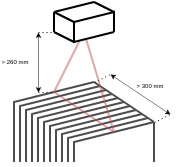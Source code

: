 <mxfile version="16.5.1" type="device" pages="3"><diagram id="vg68fsK7IgtKEHc0u2Fa" name="infrarot"><mxGraphModel dx="796" dy="566" grid="1" gridSize="10" guides="1" tooltips="1" connect="1" arrows="1" fold="1" page="1" pageScale="1" pageWidth="850" pageHeight="1100" math="0" shadow="0"><root><mxCell id="0"/><mxCell id="1" parent="0"/><mxCell id="XT8bF31-qZ7JN8w1RhHQ-60" value="" style="endArrow=none;html=1;rounded=0;fontSize=1;startSize=2;endSize=2;strokeColor=#000000;strokeWidth=1;" parent="1" edge="1"><mxGeometry width="50" height="50" relative="1" as="geometry"><mxPoint x="380" y="325" as="sourcePoint"/><mxPoint x="380" y="315" as="targetPoint"/><Array as="points"><mxPoint x="380" y="325"/></Array></mxGeometry></mxCell><mxCell id="XT8bF31-qZ7JN8w1RhHQ-2" value="" style="endArrow=none;html=1;rounded=0;strokeColor=#4D4D4D;" parent="1" edge="1"><mxGeometry width="50" height="50" relative="1" as="geometry"><mxPoint x="360" y="390" as="sourcePoint"/><mxPoint x="400" y="350" as="targetPoint"/><Array as="points"><mxPoint x="360" y="360"/></Array></mxGeometry></mxCell><mxCell id="XT8bF31-qZ7JN8w1RhHQ-25" value="" style="endArrow=none;html=1;rounded=0;strokeColor=#4D4D4D;" parent="1" edge="1"><mxGeometry width="50" height="50" relative="1" as="geometry"><mxPoint x="363" y="390" as="sourcePoint"/><mxPoint x="403" y="352" as="targetPoint"/><Array as="points"><mxPoint x="363" y="362"/></Array></mxGeometry></mxCell><mxCell id="XT8bF31-qZ7JN8w1RhHQ-26" value="" style="endArrow=none;html=1;rounded=0;strokeColor=#4D4D4D;" parent="1" edge="1"><mxGeometry width="50" height="50" relative="1" as="geometry"><mxPoint x="366" y="390" as="sourcePoint"/><mxPoint x="406" y="354" as="targetPoint"/><Array as="points"><mxPoint x="366" y="364"/></Array></mxGeometry></mxCell><mxCell id="XT8bF31-qZ7JN8w1RhHQ-27" value="" style="endArrow=none;html=1;rounded=0;strokeColor=#4D4D4D;" parent="1" edge="1"><mxGeometry width="50" height="50" relative="1" as="geometry"><mxPoint x="369" y="390" as="sourcePoint"/><mxPoint x="409" y="356" as="targetPoint"/><Array as="points"><mxPoint x="369" y="366"/></Array></mxGeometry></mxCell><mxCell id="XT8bF31-qZ7JN8w1RhHQ-28" value="" style="endArrow=none;html=1;rounded=0;strokeColor=#4D4D4D;" parent="1" edge="1"><mxGeometry width="50" height="50" relative="1" as="geometry"><mxPoint x="372" y="390" as="sourcePoint"/><mxPoint x="412" y="358" as="targetPoint"/><Array as="points"><mxPoint x="372" y="368"/></Array></mxGeometry></mxCell><mxCell id="XT8bF31-qZ7JN8w1RhHQ-29" value="" style="endArrow=none;html=1;rounded=0;strokeColor=#4D4D4D;" parent="1" edge="1"><mxGeometry width="50" height="50" relative="1" as="geometry"><mxPoint x="375" y="390" as="sourcePoint"/><mxPoint x="415" y="360" as="targetPoint"/><Array as="points"><mxPoint x="375" y="370"/></Array></mxGeometry></mxCell><mxCell id="XT8bF31-qZ7JN8w1RhHQ-30" value="" style="endArrow=none;html=1;rounded=0;strokeColor=#4D4D4D;" parent="1" edge="1"><mxGeometry width="50" height="50" relative="1" as="geometry"><mxPoint x="378" y="390" as="sourcePoint"/><mxPoint x="418" y="362" as="targetPoint"/><Array as="points"><mxPoint x="378" y="372"/></Array></mxGeometry></mxCell><mxCell id="XT8bF31-qZ7JN8w1RhHQ-31" value="" style="endArrow=none;html=1;rounded=0;strokeColor=#4D4D4D;" parent="1" edge="1"><mxGeometry width="50" height="50" relative="1" as="geometry"><mxPoint x="381" y="390" as="sourcePoint"/><mxPoint x="421" y="364" as="targetPoint"/><Array as="points"><mxPoint x="381" y="374"/></Array></mxGeometry></mxCell><mxCell id="XT8bF31-qZ7JN8w1RhHQ-32" value="" style="endArrow=none;html=1;rounded=0;strokeColor=#4D4D4D;" parent="1" edge="1"><mxGeometry width="50" height="50" relative="1" as="geometry"><mxPoint x="384" y="390" as="sourcePoint"/><mxPoint x="424" y="366" as="targetPoint"/><Array as="points"><mxPoint x="384" y="376"/></Array></mxGeometry></mxCell><mxCell id="XT8bF31-qZ7JN8w1RhHQ-33" value="" style="endArrow=none;html=1;rounded=0;strokeColor=#4D4D4D;" parent="1" edge="1"><mxGeometry width="50" height="50" relative="1" as="geometry"><mxPoint x="387" y="390" as="sourcePoint"/><mxPoint x="427" y="368" as="targetPoint"/><Array as="points"><mxPoint x="387" y="378"/></Array></mxGeometry></mxCell><mxCell id="XT8bF31-qZ7JN8w1RhHQ-34" value="" style="endArrow=none;html=1;rounded=0;strokeColor=#4D4D4D;" parent="1" edge="1"><mxGeometry width="50" height="50" relative="1" as="geometry"><mxPoint x="390" y="390" as="sourcePoint"/><mxPoint x="430" y="370" as="targetPoint"/><Array as="points"><mxPoint x="390" y="380"/></Array></mxGeometry></mxCell><mxCell id="XT8bF31-qZ7JN8w1RhHQ-36" value="" style="endArrow=none;html=1;rounded=0;strokeColor=#4D4D4D;" parent="1" edge="1"><mxGeometry width="50" height="50" relative="1" as="geometry"><mxPoint x="430" y="370" as="sourcePoint"/><mxPoint x="400" y="350" as="targetPoint"/></mxGeometry></mxCell><mxCell id="XT8bF31-qZ7JN8w1RhHQ-49" value="" style="endArrow=classic;startArrow=classic;html=1;rounded=0;strokeColor=#000000;strokeWidth=0.25;startSize=2;endSize=2;fontSize=3;" parent="1" edge="1"><mxGeometry x="0.046" y="1" width="50" height="50" relative="1" as="geometry"><mxPoint x="438" y="366" as="sourcePoint"/><mxPoint x="408" y="346" as="targetPoint"/><mxPoint as="offset"/></mxGeometry></mxCell><mxCell id="XT8bF31-qZ7JN8w1RhHQ-50" value="&amp;gt; 300 mm" style="text;html=1;strokeColor=none;fillColor=none;align=center;verticalAlign=middle;whiteSpace=wrap;rounded=0;fontSize=3;labelBackgroundColor=default;" parent="1" vertex="1"><mxGeometry x="420" y="350" width="16" height="4" as="geometry"/></mxCell><mxCell id="XT8bF31-qZ7JN8w1RhHQ-53" value="" style="endArrow=none;dashed=1;html=1;dashPattern=1 3;strokeWidth=0.5;rounded=0;fontSize=1;startSize=2;endSize=2;" parent="1" edge="1"><mxGeometry width="50" height="50" relative="1" as="geometry"><mxPoint x="400" y="350" as="sourcePoint"/><mxPoint x="408" y="346" as="targetPoint"/></mxGeometry></mxCell><mxCell id="XT8bF31-qZ7JN8w1RhHQ-54" value="" style="endArrow=none;dashed=1;html=1;dashPattern=1 3;strokeWidth=0.5;rounded=0;fontSize=1;startSize=2;endSize=2;" parent="1" edge="1"><mxGeometry width="50" height="50" relative="1" as="geometry"><mxPoint x="430.0" y="370" as="sourcePoint"/><mxPoint x="438" y="366.0" as="targetPoint"/></mxGeometry></mxCell><mxCell id="XT8bF31-qZ7JN8w1RhHQ-68" value="" style="endArrow=none;html=1;rounded=0;fontSize=1;startSize=2;endSize=2;strokeColor=#b85450;strokeWidth=1;fillColor=#f8cecc;opacity=50;" parent="1" edge="1"><mxGeometry width="50" height="50" relative="1" as="geometry"><mxPoint x="410" y="375" as="sourcePoint"/><mxPoint x="380" y="355" as="targetPoint"/></mxGeometry></mxCell><mxCell id="XT8bF31-qZ7JN8w1RhHQ-69" value="" style="endArrow=none;html=1;rounded=0;fontSize=1;startSize=2;endSize=2;strokeColor=#b85450;strokeWidth=1;fillColor=#f8cecc;opacity=50;" parent="1" edge="1"><mxGeometry width="50" height="50" relative="1" as="geometry"><mxPoint x="380" y="355" as="sourcePoint"/><mxPoint x="395" y="325" as="targetPoint"/></mxGeometry></mxCell><mxCell id="XT8bF31-qZ7JN8w1RhHQ-70" value="" style="endArrow=none;html=1;rounded=0;fontSize=1;startSize=2;endSize=2;strokeColor=#b85450;strokeWidth=1;fillColor=#f8cecc;opacity=50;" parent="1" edge="1"><mxGeometry width="50" height="50" relative="1" as="geometry"><mxPoint x="410" y="375" as="sourcePoint"/><mxPoint x="395" y="325" as="targetPoint"/></mxGeometry></mxCell><mxCell id="XT8bF31-qZ7JN8w1RhHQ-72" value="" style="triangle;whiteSpace=wrap;html=1;labelBackgroundColor=default;labelBorderColor=none;fontSize=1;strokeColor=none;" parent="1" vertex="1"><mxGeometry x="390" y="320" width="20" height="10" as="geometry"/></mxCell><mxCell id="XT8bF31-qZ7JN8w1RhHQ-77" value="" style="rounded=0;whiteSpace=wrap;html=1;labelBackgroundColor=default;labelBorderColor=none;fontSize=1;strokeColor=none;" parent="1" vertex="1"><mxGeometry x="390" y="320" width="20" height="5" as="geometry"/></mxCell><mxCell id="XT8bF31-qZ7JN8w1RhHQ-78" value="" style="triangle;whiteSpace=wrap;html=1;labelBackgroundColor=default;labelBorderColor=none;fontSize=1;strokeColor=none;rotation=-180;" parent="1" vertex="1"><mxGeometry x="390" y="315" width="20" height="10" as="geometry"/></mxCell><mxCell id="XT8bF31-qZ7JN8w1RhHQ-62" value="" style="endArrow=none;html=1;rounded=0;fontSize=1;startSize=2;endSize=2;strokeColor=#000000;strokeWidth=1;" parent="1" edge="1"><mxGeometry width="50" height="50" relative="1" as="geometry"><mxPoint x="410" y="325" as="sourcePoint"/><mxPoint x="390" y="320" as="targetPoint"/><Array as="points"><mxPoint x="390" y="330"/></Array></mxGeometry></mxCell><mxCell id="XT8bF31-qZ7JN8w1RhHQ-63" value="" style="endArrow=none;html=1;rounded=0;fontSize=1;startSize=2;endSize=2;strokeColor=#000000;strokeWidth=1;" parent="1" edge="1"><mxGeometry width="50" height="50" relative="1" as="geometry"><mxPoint x="410" y="325" as="sourcePoint"/><mxPoint x="390" y="320" as="targetPoint"/><Array as="points"><mxPoint x="410" y="315"/></Array></mxGeometry></mxCell><mxCell id="XT8bF31-qZ7JN8w1RhHQ-65" value="" style="endArrow=none;html=1;rounded=0;fontSize=1;startSize=2;endSize=2;strokeColor=#000000;strokeWidth=1;" parent="1" edge="1"><mxGeometry width="50" height="50" relative="1" as="geometry"><mxPoint x="400" y="310" as="sourcePoint"/><mxPoint x="410" y="315" as="targetPoint"/></mxGeometry></mxCell><mxCell id="XT8bF31-qZ7JN8w1RhHQ-66" value="" style="endArrow=none;html=1;rounded=0;fontSize=1;startSize=2;endSize=2;strokeColor=#000000;strokeWidth=1;" parent="1" edge="1"><mxGeometry width="50" height="50" relative="1" as="geometry"><mxPoint x="380" y="315.0" as="sourcePoint"/><mxPoint x="390" y="320" as="targetPoint"/></mxGeometry></mxCell><mxCell id="XT8bF31-qZ7JN8w1RhHQ-79" value="" style="endArrow=none;html=1;rounded=0;fontSize=1;startSize=2;endSize=2;strokeColor=#000000;strokeWidth=1;" parent="1" edge="1"><mxGeometry width="50" height="50" relative="1" as="geometry"><mxPoint x="380" y="325" as="sourcePoint"/><mxPoint x="390" y="330" as="targetPoint"/></mxGeometry></mxCell><mxCell id="XT8bF31-qZ7JN8w1RhHQ-82" value="" style="endArrow=none;html=1;rounded=0;fontSize=1;startSize=2;endSize=2;strokeColor=#000000;strokeWidth=1;" parent="1" edge="1"><mxGeometry width="50" height="50" relative="1" as="geometry"><mxPoint x="380" y="315" as="sourcePoint"/><mxPoint x="400" y="310" as="targetPoint"/></mxGeometry></mxCell><mxCell id="XT8bF31-qZ7JN8w1RhHQ-90" value="" style="endArrow=none;dashed=1;html=1;dashPattern=1 3;strokeWidth=0.5;rounded=0;fontSize=1;startSize=2;endSize=2;" parent="1" edge="1"><mxGeometry width="50" height="50" relative="1" as="geometry"><mxPoint x="372" y="355" as="sourcePoint"/><mxPoint x="380" y="355" as="targetPoint"/></mxGeometry></mxCell><mxCell id="XT8bF31-qZ7JN8w1RhHQ-91" value="" style="endArrow=none;dashed=1;html=1;dashPattern=1 3;strokeWidth=0.5;rounded=0;fontSize=1;startSize=2;endSize=2;" parent="1" edge="1"><mxGeometry width="50" height="50" relative="1" as="geometry"><mxPoint x="372" y="325" as="sourcePoint"/><mxPoint x="380" y="325" as="targetPoint"/></mxGeometry></mxCell><mxCell id="XT8bF31-qZ7JN8w1RhHQ-92" value="&amp;gt; 260 mm" style="endArrow=classic;startArrow=classic;html=1;rounded=0;strokeColor=#000000;strokeWidth=0.25;startSize=2;endSize=2;fontSize=3;" parent="1" edge="1"><mxGeometry y="12" width="50" height="50" relative="1" as="geometry"><mxPoint x="372" y="355" as="sourcePoint"/><mxPoint x="372" y="325" as="targetPoint"/><mxPoint as="offset"/></mxGeometry></mxCell><mxCell id="XT8bF31-qZ7JN8w1RhHQ-94" value="" style="endArrow=none;html=1;rounded=0;strokeColor=#4D4D4D;" parent="1" edge="1"><mxGeometry width="50" height="50" relative="1" as="geometry"><mxPoint x="430" y="390" as="sourcePoint"/><mxPoint x="430" y="370" as="targetPoint"/></mxGeometry></mxCell></root></mxGraphModel></diagram><diagram id="VXhe137EB_O1I_EVFaEG" name="arch_system"><mxGraphModel dx="796" dy="566" grid="1" gridSize="5" guides="1" tooltips="1" connect="1" arrows="1" fold="1" page="1" pageScale="1" pageWidth="850" pageHeight="1100" math="0" shadow="0"><root><mxCell id="iDo6kMdCpFCrHAjCtoHR-0"/><mxCell id="iDo6kMdCpFCrHAjCtoHR-1" parent="iDo6kMdCpFCrHAjCtoHR-0"/><mxCell id="AghU0Ik09g8F3rKiejoP-10" value="USB" style="edgeStyle=orthogonalEdgeStyle;rounded=0;orthogonalLoop=1;jettySize=auto;html=1;exitX=0.5;exitY=1;exitDx=0;exitDy=0;startArrow=classic;startFill=1;endArrow=none;endFill=0;startSize=4;endSize=4;strokeColor=#808080;fontColor=#808080;dashed=1;dashPattern=1 1;" parent="iDo6kMdCpFCrHAjCtoHR-1" source="LYdD6cBR2YOzMrAX9fa0-7" edge="1"><mxGeometry x="1" relative="1" as="geometry"><mxPoint x="360.014" y="420" as="targetPoint"/><mxPoint as="offset"/></mxGeometry></mxCell><mxCell id="AghU0Ik09g8F3rKiejoP-15" style="edgeStyle=orthogonalEdgeStyle;rounded=0;orthogonalLoop=1;jettySize=auto;html=1;exitX=0;exitY=0.75;exitDx=0;exitDy=0;startArrow=classic;startFill=1;endArrow=none;endFill=0;startSize=4;endSize=4;" parent="iDo6kMdCpFCrHAjCtoHR-1" source="LYdD6cBR2YOzMrAX9fa0-7" edge="1"><mxGeometry relative="1" as="geometry"><mxPoint x="300" y="390" as="targetPoint"/></mxGeometry></mxCell><mxCell id="AghU0Ik09g8F3rKiejoP-19" style="edgeStyle=orthogonalEdgeStyle;rounded=0;orthogonalLoop=1;jettySize=auto;html=1;exitX=0;exitY=0.25;exitDx=0;exitDy=0;startArrow=none;startFill=0;endArrow=none;endFill=0;startSize=4;endSize=4;" parent="iDo6kMdCpFCrHAjCtoHR-1" source="LYdD6cBR2YOzMrAX9fa0-7" edge="1"><mxGeometry relative="1" as="geometry"><mxPoint x="300" y="370.058" as="targetPoint"/></mxGeometry></mxCell><mxCell id="LYdD6cBR2YOzMrAX9fa0-7" value="Messplatine" style="rounded=0;whiteSpace=wrap;html=1;strokeColor=#000000;fillColor=default;" parent="iDo6kMdCpFCrHAjCtoHR-1" vertex="1"><mxGeometry x="320" y="360" width="80" height="40" as="geometry"/></mxCell><mxCell id="AghU0Ik09g8F3rKiejoP-8" value="&amp;nbsp;5V&amp;nbsp;" style="edgeStyle=orthogonalEdgeStyle;rounded=0;orthogonalLoop=1;jettySize=auto;html=1;exitX=0;exitY=0.25;exitDx=0;exitDy=0;entryX=1;entryY=0.25;entryDx=0;entryDy=0;startArrow=none;startFill=0;endArrow=classic;endFill=1;startSize=4;endSize=4;spacingTop=4;" parent="iDo6kMdCpFCrHAjCtoHR-1" source="AghU0Ik09g8F3rKiejoP-2" target="LYdD6cBR2YOzMrAX9fa0-7" edge="1"><mxGeometry y="-10" relative="1" as="geometry"><mxPoint as="offset"/></mxGeometry></mxCell><mxCell id="AghU0Ik09g8F3rKiejoP-9" value="USB" style="edgeStyle=orthogonalEdgeStyle;rounded=0;orthogonalLoop=1;jettySize=auto;html=1;exitX=0.5;exitY=1;exitDx=0;exitDy=0;startArrow=classic;startFill=1;endArrow=none;endFill=0;startSize=4;endSize=4;strokeColor=#808080;fontColor=#808080;dashed=1;dashPattern=1 1;" parent="iDo6kMdCpFCrHAjCtoHR-1" source="AghU0Ik09g8F3rKiejoP-2" edge="1"><mxGeometry x="1" relative="1" as="geometry"><mxPoint x="480.014" y="420" as="targetPoint"/><mxPoint as="offset"/></mxGeometry></mxCell><mxCell id="AghU0Ik09g8F3rKiejoP-13" value="I2C" style="edgeStyle=orthogonalEdgeStyle;rounded=0;orthogonalLoop=1;jettySize=auto;html=1;exitX=0;exitY=0.75;exitDx=0;exitDy=0;entryX=1;entryY=0.75;entryDx=0;entryDy=0;startArrow=classic;startFill=1;endArrow=classic;endFill=1;startSize=4;endSize=4;spacingTop=4;" parent="iDo6kMdCpFCrHAjCtoHR-1" source="AghU0Ik09g8F3rKiejoP-2" target="LYdD6cBR2YOzMrAX9fa0-7" edge="1"><mxGeometry y="-10" relative="1" as="geometry"><mxPoint as="offset"/></mxGeometry></mxCell><mxCell id="AghU0Ik09g8F3rKiejoP-2" value="Messplatine" style="rounded=0;whiteSpace=wrap;html=1;strokeColor=#000000;fillColor=default;" parent="iDo6kMdCpFCrHAjCtoHR-1" vertex="1"><mxGeometry x="440" y="360" width="80" height="40" as="geometry"/></mxCell><mxCell id="AghU0Ik09g8F3rKiejoP-5" value="5-30 V" style="edgeStyle=orthogonalEdgeStyle;rounded=0;orthogonalLoop=1;jettySize=auto;html=1;exitX=0.5;exitY=0;exitDx=0;exitDy=0;startSize=4;endSize=4;endArrow=none;endFill=0;startArrow=classic;startFill=1;" parent="iDo6kMdCpFCrHAjCtoHR-1" source="AghU0Ik09g8F3rKiejoP-3" edge="1"><mxGeometry x="1" relative="1" as="geometry"><mxPoint x="600" y="340" as="targetPoint"/><mxPoint as="offset"/></mxGeometry></mxCell><mxCell id="AghU0Ik09g8F3rKiejoP-6" value="&amp;nbsp;5 V&amp;nbsp;" style="edgeStyle=orthogonalEdgeStyle;rounded=0;orthogonalLoop=1;jettySize=auto;html=1;exitX=0;exitY=0.25;exitDx=0;exitDy=0;entryX=1;entryY=0.25;entryDx=0;entryDy=0;startArrow=none;startFill=0;endArrow=classic;endFill=1;startSize=4;endSize=4;spacingTop=4;" parent="iDo6kMdCpFCrHAjCtoHR-1" source="AghU0Ik09g8F3rKiejoP-3" target="AghU0Ik09g8F3rKiejoP-2" edge="1"><mxGeometry y="-10" relative="1" as="geometry"><mxPoint as="offset"/></mxGeometry></mxCell><mxCell id="AghU0Ik09g8F3rKiejoP-11" value="USB" style="edgeStyle=orthogonalEdgeStyle;rounded=0;orthogonalLoop=1;jettySize=auto;html=1;exitX=0.5;exitY=1;exitDx=0;exitDy=0;startArrow=classic;startFill=1;endArrow=none;endFill=0;startSize=4;endSize=4;strokeColor=#808080;fontColor=#808080;dashed=1;dashPattern=1 1;" parent="iDo6kMdCpFCrHAjCtoHR-1" source="AghU0Ik09g8F3rKiejoP-3" edge="1"><mxGeometry x="1" relative="1" as="geometry"><mxPoint x="600.014" y="420" as="targetPoint"/><mxPoint as="offset"/></mxGeometry></mxCell><mxCell id="AghU0Ik09g8F3rKiejoP-12" value="I2C" style="edgeStyle=orthogonalEdgeStyle;rounded=0;orthogonalLoop=1;jettySize=auto;html=1;exitX=0;exitY=0.75;exitDx=0;exitDy=0;entryX=1;entryY=0.75;entryDx=0;entryDy=0;startArrow=classic;startFill=1;endArrow=classic;endFill=1;startSize=4;endSize=4;spacingTop=4;" parent="iDo6kMdCpFCrHAjCtoHR-1" source="AghU0Ik09g8F3rKiejoP-3" target="AghU0Ik09g8F3rKiejoP-2" edge="1"><mxGeometry y="-10" relative="1" as="geometry"><mxPoint as="offset"/></mxGeometry></mxCell><mxCell id="AghU0Ik09g8F3rKiejoP-16" value="SD&lt;br&gt;Karte" style="edgeStyle=orthogonalEdgeStyle;rounded=0;orthogonalLoop=1;jettySize=auto;html=1;exitX=1;exitY=0.5;exitDx=0;exitDy=0;startArrow=classic;startFill=1;endArrow=none;endFill=0;startSize=4;endSize=4;" parent="iDo6kMdCpFCrHAjCtoHR-1" source="AghU0Ik09g8F3rKiejoP-3" edge="1"><mxGeometry x="1" relative="1" as="geometry"><mxPoint x="665" y="380" as="targetPoint"/><mxPoint as="offset"/></mxGeometry></mxCell><mxCell id="AghU0Ik09g8F3rKiejoP-3" value="Master" style="rounded=0;whiteSpace=wrap;html=1;strokeColor=#000000;fillColor=default;" parent="iDo6kMdCpFCrHAjCtoHR-1" vertex="1"><mxGeometry x="560" y="360" width="80" height="40" as="geometry"/></mxCell><mxCell id="AghU0Ik09g8F3rKiejoP-20" value="" style="endArrow=none;html=1;rounded=0;startSize=4;endSize=4;" parent="iDo6kMdCpFCrHAjCtoHR-1" edge="1"><mxGeometry width="50" height="50" relative="1" as="geometry"><mxPoint x="298" y="375" as="sourcePoint"/><mxPoint x="303" y="365" as="targetPoint"/></mxGeometry></mxCell><mxCell id="AghU0Ik09g8F3rKiejoP-22" value="" style="endArrow=none;html=1;rounded=0;startSize=4;endSize=4;" parent="iDo6kMdCpFCrHAjCtoHR-1" edge="1"><mxGeometry width="50" height="50" relative="1" as="geometry"><mxPoint x="298" y="395" as="sourcePoint"/><mxPoint x="303" y="385" as="targetPoint"/></mxGeometry></mxCell></root></mxGraphModel></diagram><diagram id="L8qnnJV_q9HVzya3MEj2" name="arch_messplatine"><mxGraphModel dx="796" dy="566" grid="1" gridSize="5" guides="1" tooltips="1" connect="1" arrows="1" fold="1" page="1" pageScale="1" pageWidth="850" pageHeight="1100" math="0" shadow="0"><root><mxCell id="ao4Vv268CFyuLJGjRo9V-0"/><mxCell id="ao4Vv268CFyuLJGjRo9V-1" parent="ao4Vv268CFyuLJGjRo9V-0"/><mxCell id="UQLOD3IePy90HU0f-MuY-0" value="" style="rounded=0;whiteSpace=wrap;html=1;fontColor=#808080;strokeColor=#000000;fillColor=default;dashed=1;" parent="ao4Vv268CFyuLJGjRo9V-1" vertex="1"><mxGeometry x="350" y="310" width="320" height="160" as="geometry"/></mxCell><mxCell id="UQLOD3IePy90HU0f-MuY-1" value="Messplatine" style="text;html=1;strokeColor=none;fillColor=none;align=center;verticalAlign=middle;whiteSpace=wrap;rounded=0;dashed=1;fontColor=#000000;" parent="ao4Vv268CFyuLJGjRo9V-1" vertex="1"><mxGeometry x="470" y="470" width="80" height="20" as="geometry"/></mxCell><mxCell id="6qT_43f2mU2unf__LXq0-26" value="&amp;nbsp;3.3 V&amp;nbsp;" style="edgeStyle=orthogonalEdgeStyle;rounded=0;orthogonalLoop=1;jettySize=auto;html=1;exitX=1;exitY=0.25;exitDx=0;exitDy=0;entryX=0;entryY=0.25;entryDx=0;entryDy=0;fontSize=10;fontColor=#000000;startArrow=none;startFill=0;endArrow=classic;endFill=1;startSize=4;endSize=4;strokeColor=#000000;" parent="ao4Vv268CFyuLJGjRo9V-1" source="6qT_43f2mU2unf__LXq0-0" target="6qT_43f2mU2unf__LXq0-1" edge="1"><mxGeometry relative="1" as="geometry"><mxPoint as="offset"/></mxGeometry></mxCell><mxCell id="6qT_43f2mU2unf__LXq0-27" value="&amp;nbsp;I²C&amp;nbsp;" style="edgeStyle=orthogonalEdgeStyle;rounded=0;orthogonalLoop=1;jettySize=auto;html=1;exitX=1;exitY=0.75;exitDx=0;exitDy=0;entryX=0;entryY=0.75;entryDx=0;entryDy=0;fontSize=10;fontColor=#000000;startArrow=none;startFill=0;endArrow=classic;endFill=1;startSize=4;endSize=4;strokeColor=#000000;" parent="ao4Vv268CFyuLJGjRo9V-1" source="6qT_43f2mU2unf__LXq0-0" target="6qT_43f2mU2unf__LXq0-1" edge="1"><mxGeometry relative="1" as="geometry"><mxPoint as="offset"/></mxGeometry></mxCell><mxCell id="6qT_43f2mU2unf__LXq0-0" value="2x3&lt;br&gt;Stecker" style="rounded=0;whiteSpace=wrap;html=1;fontColor=#000000;strokeColor=default;fillColor=default;" parent="ao4Vv268CFyuLJGjRo9V-1" vertex="1"><mxGeometry x="360" y="320" width="60" height="40" as="geometry"/></mxCell><mxCell id="6qT_43f2mU2unf__LXq0-1" value="2x3&lt;br&gt;Stecker" style="rounded=0;whiteSpace=wrap;html=1;fontColor=#000000;strokeColor=default;fillColor=default;" parent="ao4Vv268CFyuLJGjRo9V-1" vertex="1"><mxGeometry x="600" y="320" width="60" height="40" as="geometry"/></mxCell><mxCell id="6qT_43f2mU2unf__LXq0-33" style="edgeStyle=orthogonalEdgeStyle;rounded=0;orthogonalLoop=1;jettySize=auto;html=1;exitX=0.25;exitY=0;exitDx=0;exitDy=0;fontSize=10;fontColor=#000000;startArrow=classic;startFill=1;endArrow=oval;endFill=1;startSize=4;endSize=4;strokeColor=#000000;" parent="ao4Vv268CFyuLJGjRo9V-1" source="6qT_43f2mU2unf__LXq0-3" edge="1"><mxGeometry relative="1" as="geometry"><mxPoint x="485" y="330" as="targetPoint"/></mxGeometry></mxCell><mxCell id="6qT_43f2mU2unf__LXq0-38" style="edgeStyle=orthogonalEdgeStyle;rounded=0;orthogonalLoop=1;jettySize=auto;html=1;exitX=0.75;exitY=0;exitDx=0;exitDy=0;fontSize=10;fontColor=#000000;startArrow=classic;startFill=1;endArrow=oval;endFill=1;startSize=4;endSize=4;strokeColor=#000000;" parent="ao4Vv268CFyuLJGjRo9V-1" source="6qT_43f2mU2unf__LXq0-3" edge="1"><mxGeometry relative="1" as="geometry"><mxPoint x="535" y="350" as="targetPoint"/></mxGeometry></mxCell><mxCell id="6qT_43f2mU2unf__LXq0-3" value="Mikrocontroller&lt;br&gt;&lt;font style=&quot;font-size: 10px&quot;&gt;RP2040&lt;/font&gt;" style="rounded=0;whiteSpace=wrap;html=1;fontColor=#000000;strokeColor=default;fillColor=default;" parent="ao4Vv268CFyuLJGjRo9V-1" vertex="1"><mxGeometry x="460" y="370" width="100" height="40" as="geometry"/></mxCell><mxCell id="6qT_43f2mU2unf__LXq0-32" style="edgeStyle=orthogonalEdgeStyle;rounded=0;orthogonalLoop=1;jettySize=auto;html=1;exitX=0.75;exitY=0;exitDx=0;exitDy=0;fontSize=10;fontColor=#000000;startArrow=classic;startFill=1;endArrow=oval;endFill=1;startSize=4;endSize=4;strokeColor=#000000;" parent="ao4Vv268CFyuLJGjRo9V-1" source="6qT_43f2mU2unf__LXq0-10" edge="1"><mxGeometry relative="1" as="geometry"><mxPoint x="435" y="330" as="targetPoint"/></mxGeometry></mxCell><mxCell id="6qT_43f2mU2unf__LXq0-37" value="I²C" style="edgeStyle=orthogonalEdgeStyle;rounded=0;orthogonalLoop=1;jettySize=auto;html=1;exitX=1;exitY=0.5;exitDx=0;exitDy=0;entryX=0.25;entryY=1;entryDx=0;entryDy=0;fontSize=10;fontColor=#000000;startArrow=classic;startFill=1;endArrow=classic;endFill=1;startSize=4;endSize=4;strokeColor=#000000;" parent="ao4Vv268CFyuLJGjRo9V-1" source="6qT_43f2mU2unf__LXq0-10" target="6qT_43f2mU2unf__LXq0-3" edge="1"><mxGeometry x="0.455" relative="1" as="geometry"><mxPoint as="offset"/></mxGeometry></mxCell><mxCell id="6qT_43f2mU2unf__LXq0-10" value="&lt;font&gt;&lt;span style=&quot;font-size: 12px&quot;&gt;Infrarot-Sensor&lt;/span&gt;&lt;br&gt;&lt;font style=&quot;font-size: 10px&quot;&gt;AMG8834&lt;/font&gt;&lt;br&gt;&lt;/font&gt;" style="rounded=0;whiteSpace=wrap;html=1;fontSize=10;fontColor=#000000;strokeColor=default;fillColor=default;" parent="ao4Vv268CFyuLJGjRo9V-1" vertex="1"><mxGeometry x="360" y="420" width="100" height="40" as="geometry"/></mxCell><mxCell id="6qT_43f2mU2unf__LXq0-36" value="GPIO" style="edgeStyle=orthogonalEdgeStyle;rounded=0;orthogonalLoop=1;jettySize=auto;html=1;exitX=0;exitY=0.5;exitDx=0;exitDy=0;entryX=0.75;entryY=1;entryDx=0;entryDy=0;fontSize=10;fontColor=#000000;startArrow=none;startFill=0;endArrow=classic;endFill=1;startSize=4;endSize=4;strokeColor=#000000;" parent="ao4Vv268CFyuLJGjRo9V-1" source="6qT_43f2mU2unf__LXq0-22" target="6qT_43f2mU2unf__LXq0-3" edge="1"><mxGeometry x="0.455" relative="1" as="geometry"><mxPoint as="offset"/></mxGeometry></mxCell><mxCell id="6qT_43f2mU2unf__LXq0-22" value="&lt;font&gt;&lt;span style=&quot;font-size: 12px&quot;&gt;Addresswahl&lt;/span&gt;&lt;br&gt;&lt;font style=&quot;font-size: 10px&quot;&gt;DIP-Schalter&lt;/font&gt;&lt;br&gt;&lt;/font&gt;" style="rounded=0;whiteSpace=wrap;html=1;fontSize=10;fontColor=#000000;strokeColor=default;fillColor=default;" parent="ao4Vv268CFyuLJGjRo9V-1" vertex="1"><mxGeometry x="560" y="420" width="100" height="40" as="geometry"/></mxCell><mxCell id="6qT_43f2mU2unf__LXq0-31" style="edgeStyle=orthogonalEdgeStyle;rounded=0;orthogonalLoop=1;jettySize=auto;html=1;exitX=1;exitY=0.5;exitDx=0;exitDy=0;entryX=0;entryY=0.5;entryDx=0;entryDy=0;fontSize=10;fontColor=#000000;startArrow=classic;startFill=1;endArrow=classic;endFill=1;startSize=4;endSize=4;strokeColor=#000000;" parent="ao4Vv268CFyuLJGjRo9V-1" source="6qT_43f2mU2unf__LXq0-28" target="6qT_43f2mU2unf__LXq0-3" edge="1"><mxGeometry relative="1" as="geometry"/></mxCell><mxCell id="6qT_43f2mU2unf__LXq0-28" value="USB Stecker" style="rounded=0;whiteSpace=wrap;html=1;fontColor=#000000;strokeColor=default;fillColor=default;" parent="ao4Vv268CFyuLJGjRo9V-1" vertex="1"><mxGeometry x="360" y="370" width="60" height="40" as="geometry"/></mxCell><mxCell id="6qT_43f2mU2unf__LXq0-34" style="edgeStyle=orthogonalEdgeStyle;rounded=0;orthogonalLoop=1;jettySize=auto;html=1;exitX=0;exitY=0.25;exitDx=0;exitDy=0;fontSize=10;fontColor=#000000;startArrow=classic;startFill=1;endArrow=oval;endFill=1;startSize=4;endSize=4;strokeColor=#000000;" parent="ao4Vv268CFyuLJGjRo9V-1" source="6qT_43f2mU2unf__LXq0-29" edge="1"><mxGeometry relative="1" as="geometry"><mxPoint x="580" y="330" as="targetPoint"/></mxGeometry></mxCell><mxCell id="6qT_43f2mU2unf__LXq0-35" value="&amp;nbsp;SPI&amp;nbsp;" style="edgeStyle=orthogonalEdgeStyle;rounded=0;orthogonalLoop=1;jettySize=auto;html=1;exitX=0;exitY=0.75;exitDx=0;exitDy=0;entryX=1;entryY=0.75;entryDx=0;entryDy=0;fontSize=10;fontColor=#000000;startArrow=classic;startFill=1;endArrow=classic;endFill=1;startSize=4;endSize=4;strokeColor=#000000;" parent="ao4Vv268CFyuLJGjRo9V-1" source="6qT_43f2mU2unf__LXq0-29" target="6qT_43f2mU2unf__LXq0-3" edge="1"><mxGeometry relative="1" as="geometry"><mxPoint as="offset"/></mxGeometry></mxCell><mxCell id="6qT_43f2mU2unf__LXq0-29" value="Flash-Speicher" style="rounded=0;whiteSpace=wrap;html=1;fontColor=#000000;strokeColor=default;fillColor=default;" parent="ao4Vv268CFyuLJGjRo9V-1" vertex="1"><mxGeometry x="600" y="370" width="60" height="40" as="geometry"/></mxCell><mxCell id="6qT_43f2mU2unf__LXq0-39" value="Prog.&amp;nbsp;" style="endArrow=classic;startArrow=none;html=1;rounded=0;fontSize=10;fontColor=#000000;startSize=4;endSize=4;strokeColor=#000000;startFill=0;" parent="ao4Vv268CFyuLJGjRo9V-1" edge="1"><mxGeometry x="-1" width="50" height="50" relative="1" as="geometry"><mxPoint x="320" y="389.8" as="sourcePoint"/><mxPoint x="350" y="389.8" as="targetPoint"/><mxPoint as="offset"/></mxGeometry></mxCell><mxCell id="6qT_43f2mU2unf__LXq0-42" value="" style="endArrow=classic;startArrow=none;html=1;rounded=0;fontSize=10;fontColor=#000000;startSize=4;endSize=4;strokeColor=#000000;startFill=0;" parent="ao4Vv268CFyuLJGjRo9V-1" edge="1"><mxGeometry width="50" height="50" relative="1" as="geometry"><mxPoint x="700" y="340" as="sourcePoint"/><mxPoint x="670" y="339.95" as="targetPoint"/></mxGeometry></mxCell><mxCell id="6qT_43f2mU2unf__LXq0-44" value="" style="endArrow=classic;startArrow=none;html=1;rounded=0;fontSize=10;fontColor=#000000;startSize=4;endSize=4;strokeColor=#000000;startFill=0;" parent="ao4Vv268CFyuLJGjRo9V-1" edge="1"><mxGeometry width="50" height="50" relative="1" as="geometry"><mxPoint x="320" y="340" as="sourcePoint"/><mxPoint x="350" y="339.8" as="targetPoint"/></mxGeometry></mxCell><mxCell id="EJz8HgzAwcbfp_05seXk-0" value="" style="endArrow=none;html=1;rounded=0;startSize=4;endSize=4;" parent="ao4Vv268CFyuLJGjRo9V-1" edge="1"><mxGeometry width="50" height="50" relative="1" as="geometry"><mxPoint x="318" y="345" as="sourcePoint"/><mxPoint x="323" y="335" as="targetPoint"/></mxGeometry></mxCell><mxCell id="EJz8HgzAwcbfp_05seXk-1" value="" style="endArrow=none;html=1;rounded=0;startSize=4;endSize=4;" parent="ao4Vv268CFyuLJGjRo9V-1" edge="1"><mxGeometry width="50" height="50" relative="1" as="geometry"><mxPoint x="697" y="345" as="sourcePoint"/><mxPoint x="702" y="335" as="targetPoint"/></mxGeometry></mxCell></root></mxGraphModel></diagram></mxfile>